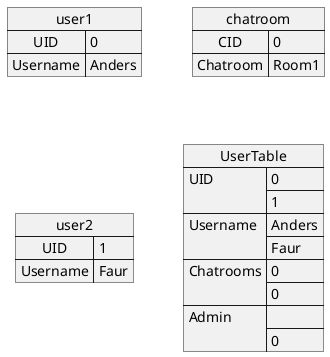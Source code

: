 @startuml
map user1 {
	UID => 0
	Username => Anders
}

map chatroom {
	CID => 0
	Chatroom => Room1
}
map user2 {
	UID => 1
	Username => Faur
}

json UserTable {
	"UID":[0,1],
	"Username":["Anders","Faur"],
	"Chatrooms":[0,0],
	"Admin":["",0]
}
@enduml